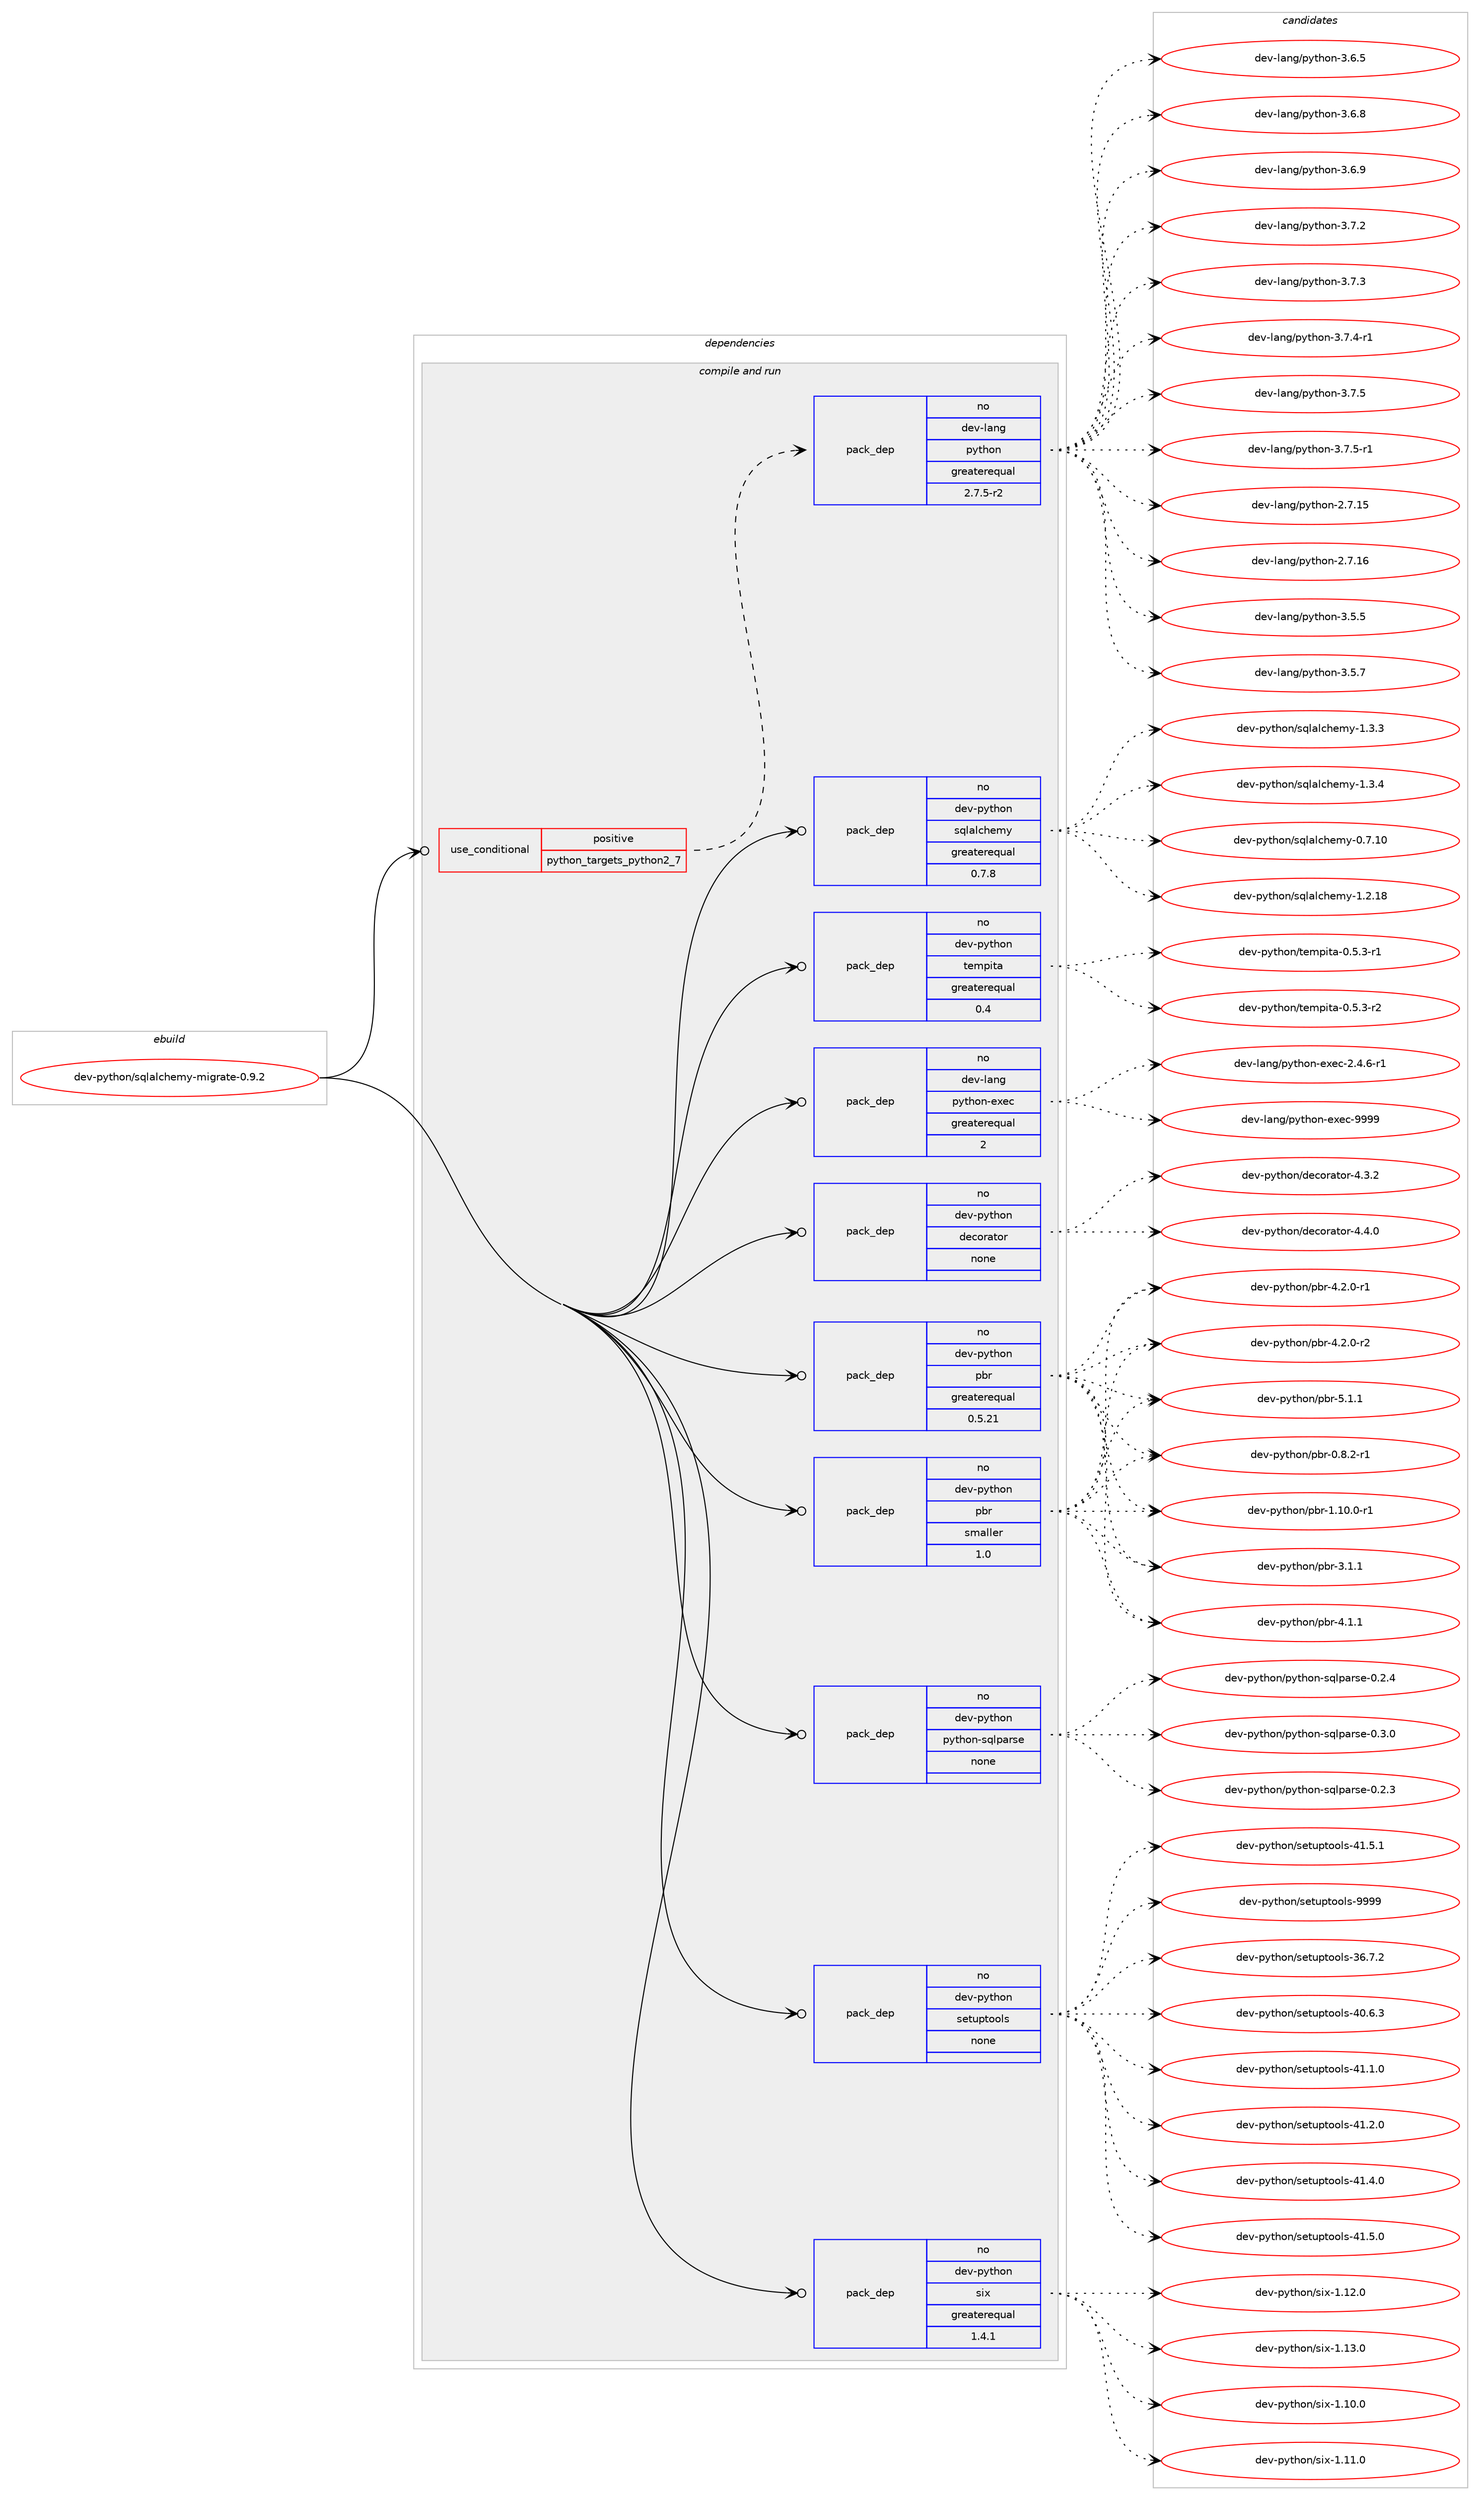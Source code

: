 digraph prolog {

# *************
# Graph options
# *************

newrank=true;
concentrate=true;
compound=true;
graph [rankdir=LR,fontname=Helvetica,fontsize=10,ranksep=1.5];#, ranksep=2.5, nodesep=0.2];
edge  [arrowhead=vee];
node  [fontname=Helvetica,fontsize=10];

# **********
# The ebuild
# **********

subgraph cluster_leftcol {
color=gray;
rank=same;
label=<<i>ebuild</i>>;
id [label="dev-python/sqlalchemy-migrate-0.9.2", color=red, width=4, href="../dev-python/sqlalchemy-migrate-0.9.2.svg"];
}

# ****************
# The dependencies
# ****************

subgraph cluster_midcol {
color=gray;
label=<<i>dependencies</i>>;
subgraph cluster_compile {
fillcolor="#eeeeee";
style=filled;
label=<<i>compile</i>>;
}
subgraph cluster_compileandrun {
fillcolor="#eeeeee";
style=filled;
label=<<i>compile and run</i>>;
subgraph cond149900 {
dependency638988 [label=<<TABLE BORDER="0" CELLBORDER="1" CELLSPACING="0" CELLPADDING="4"><TR><TD ROWSPAN="3" CELLPADDING="10">use_conditional</TD></TR><TR><TD>positive</TD></TR><TR><TD>python_targets_python2_7</TD></TR></TABLE>>, shape=none, color=red];
subgraph pack477207 {
dependency638989 [label=<<TABLE BORDER="0" CELLBORDER="1" CELLSPACING="0" CELLPADDING="4" WIDTH="220"><TR><TD ROWSPAN="6" CELLPADDING="30">pack_dep</TD></TR><TR><TD WIDTH="110">no</TD></TR><TR><TD>dev-lang</TD></TR><TR><TD>python</TD></TR><TR><TD>greaterequal</TD></TR><TR><TD>2.7.5-r2</TD></TR></TABLE>>, shape=none, color=blue];
}
dependency638988:e -> dependency638989:w [weight=20,style="dashed",arrowhead="vee"];
}
id:e -> dependency638988:w [weight=20,style="solid",arrowhead="odotvee"];
subgraph pack477208 {
dependency638990 [label=<<TABLE BORDER="0" CELLBORDER="1" CELLSPACING="0" CELLPADDING="4" WIDTH="220"><TR><TD ROWSPAN="6" CELLPADDING="30">pack_dep</TD></TR><TR><TD WIDTH="110">no</TD></TR><TR><TD>dev-lang</TD></TR><TR><TD>python-exec</TD></TR><TR><TD>greaterequal</TD></TR><TR><TD>2</TD></TR></TABLE>>, shape=none, color=blue];
}
id:e -> dependency638990:w [weight=20,style="solid",arrowhead="odotvee"];
subgraph pack477209 {
dependency638991 [label=<<TABLE BORDER="0" CELLBORDER="1" CELLSPACING="0" CELLPADDING="4" WIDTH="220"><TR><TD ROWSPAN="6" CELLPADDING="30">pack_dep</TD></TR><TR><TD WIDTH="110">no</TD></TR><TR><TD>dev-python</TD></TR><TR><TD>decorator</TD></TR><TR><TD>none</TD></TR><TR><TD></TD></TR></TABLE>>, shape=none, color=blue];
}
id:e -> dependency638991:w [weight=20,style="solid",arrowhead="odotvee"];
subgraph pack477210 {
dependency638992 [label=<<TABLE BORDER="0" CELLBORDER="1" CELLSPACING="0" CELLPADDING="4" WIDTH="220"><TR><TD ROWSPAN="6" CELLPADDING="30">pack_dep</TD></TR><TR><TD WIDTH="110">no</TD></TR><TR><TD>dev-python</TD></TR><TR><TD>pbr</TD></TR><TR><TD>greaterequal</TD></TR><TR><TD>0.5.21</TD></TR></TABLE>>, shape=none, color=blue];
}
id:e -> dependency638992:w [weight=20,style="solid",arrowhead="odotvee"];
subgraph pack477211 {
dependency638993 [label=<<TABLE BORDER="0" CELLBORDER="1" CELLSPACING="0" CELLPADDING="4" WIDTH="220"><TR><TD ROWSPAN="6" CELLPADDING="30">pack_dep</TD></TR><TR><TD WIDTH="110">no</TD></TR><TR><TD>dev-python</TD></TR><TR><TD>pbr</TD></TR><TR><TD>smaller</TD></TR><TR><TD>1.0</TD></TR></TABLE>>, shape=none, color=blue];
}
id:e -> dependency638993:w [weight=20,style="solid",arrowhead="odotvee"];
subgraph pack477212 {
dependency638994 [label=<<TABLE BORDER="0" CELLBORDER="1" CELLSPACING="0" CELLPADDING="4" WIDTH="220"><TR><TD ROWSPAN="6" CELLPADDING="30">pack_dep</TD></TR><TR><TD WIDTH="110">no</TD></TR><TR><TD>dev-python</TD></TR><TR><TD>python-sqlparse</TD></TR><TR><TD>none</TD></TR><TR><TD></TD></TR></TABLE>>, shape=none, color=blue];
}
id:e -> dependency638994:w [weight=20,style="solid",arrowhead="odotvee"];
subgraph pack477213 {
dependency638995 [label=<<TABLE BORDER="0" CELLBORDER="1" CELLSPACING="0" CELLPADDING="4" WIDTH="220"><TR><TD ROWSPAN="6" CELLPADDING="30">pack_dep</TD></TR><TR><TD WIDTH="110">no</TD></TR><TR><TD>dev-python</TD></TR><TR><TD>setuptools</TD></TR><TR><TD>none</TD></TR><TR><TD></TD></TR></TABLE>>, shape=none, color=blue];
}
id:e -> dependency638995:w [weight=20,style="solid",arrowhead="odotvee"];
subgraph pack477214 {
dependency638996 [label=<<TABLE BORDER="0" CELLBORDER="1" CELLSPACING="0" CELLPADDING="4" WIDTH="220"><TR><TD ROWSPAN="6" CELLPADDING="30">pack_dep</TD></TR><TR><TD WIDTH="110">no</TD></TR><TR><TD>dev-python</TD></TR><TR><TD>six</TD></TR><TR><TD>greaterequal</TD></TR><TR><TD>1.4.1</TD></TR></TABLE>>, shape=none, color=blue];
}
id:e -> dependency638996:w [weight=20,style="solid",arrowhead="odotvee"];
subgraph pack477215 {
dependency638997 [label=<<TABLE BORDER="0" CELLBORDER="1" CELLSPACING="0" CELLPADDING="4" WIDTH="220"><TR><TD ROWSPAN="6" CELLPADDING="30">pack_dep</TD></TR><TR><TD WIDTH="110">no</TD></TR><TR><TD>dev-python</TD></TR><TR><TD>sqlalchemy</TD></TR><TR><TD>greaterequal</TD></TR><TR><TD>0.7.8</TD></TR></TABLE>>, shape=none, color=blue];
}
id:e -> dependency638997:w [weight=20,style="solid",arrowhead="odotvee"];
subgraph pack477216 {
dependency638998 [label=<<TABLE BORDER="0" CELLBORDER="1" CELLSPACING="0" CELLPADDING="4" WIDTH="220"><TR><TD ROWSPAN="6" CELLPADDING="30">pack_dep</TD></TR><TR><TD WIDTH="110">no</TD></TR><TR><TD>dev-python</TD></TR><TR><TD>tempita</TD></TR><TR><TD>greaterequal</TD></TR><TR><TD>0.4</TD></TR></TABLE>>, shape=none, color=blue];
}
id:e -> dependency638998:w [weight=20,style="solid",arrowhead="odotvee"];
}
subgraph cluster_run {
fillcolor="#eeeeee";
style=filled;
label=<<i>run</i>>;
}
}

# **************
# The candidates
# **************

subgraph cluster_choices {
rank=same;
color=gray;
label=<<i>candidates</i>>;

subgraph choice477207 {
color=black;
nodesep=1;
choice10010111845108971101034711212111610411111045504655464953 [label="dev-lang/python-2.7.15", color=red, width=4,href="../dev-lang/python-2.7.15.svg"];
choice10010111845108971101034711212111610411111045504655464954 [label="dev-lang/python-2.7.16", color=red, width=4,href="../dev-lang/python-2.7.16.svg"];
choice100101118451089711010347112121116104111110455146534653 [label="dev-lang/python-3.5.5", color=red, width=4,href="../dev-lang/python-3.5.5.svg"];
choice100101118451089711010347112121116104111110455146534655 [label="dev-lang/python-3.5.7", color=red, width=4,href="../dev-lang/python-3.5.7.svg"];
choice100101118451089711010347112121116104111110455146544653 [label="dev-lang/python-3.6.5", color=red, width=4,href="../dev-lang/python-3.6.5.svg"];
choice100101118451089711010347112121116104111110455146544656 [label="dev-lang/python-3.6.8", color=red, width=4,href="../dev-lang/python-3.6.8.svg"];
choice100101118451089711010347112121116104111110455146544657 [label="dev-lang/python-3.6.9", color=red, width=4,href="../dev-lang/python-3.6.9.svg"];
choice100101118451089711010347112121116104111110455146554650 [label="dev-lang/python-3.7.2", color=red, width=4,href="../dev-lang/python-3.7.2.svg"];
choice100101118451089711010347112121116104111110455146554651 [label="dev-lang/python-3.7.3", color=red, width=4,href="../dev-lang/python-3.7.3.svg"];
choice1001011184510897110103471121211161041111104551465546524511449 [label="dev-lang/python-3.7.4-r1", color=red, width=4,href="../dev-lang/python-3.7.4-r1.svg"];
choice100101118451089711010347112121116104111110455146554653 [label="dev-lang/python-3.7.5", color=red, width=4,href="../dev-lang/python-3.7.5.svg"];
choice1001011184510897110103471121211161041111104551465546534511449 [label="dev-lang/python-3.7.5-r1", color=red, width=4,href="../dev-lang/python-3.7.5-r1.svg"];
dependency638989:e -> choice10010111845108971101034711212111610411111045504655464953:w [style=dotted,weight="100"];
dependency638989:e -> choice10010111845108971101034711212111610411111045504655464954:w [style=dotted,weight="100"];
dependency638989:e -> choice100101118451089711010347112121116104111110455146534653:w [style=dotted,weight="100"];
dependency638989:e -> choice100101118451089711010347112121116104111110455146534655:w [style=dotted,weight="100"];
dependency638989:e -> choice100101118451089711010347112121116104111110455146544653:w [style=dotted,weight="100"];
dependency638989:e -> choice100101118451089711010347112121116104111110455146544656:w [style=dotted,weight="100"];
dependency638989:e -> choice100101118451089711010347112121116104111110455146544657:w [style=dotted,weight="100"];
dependency638989:e -> choice100101118451089711010347112121116104111110455146554650:w [style=dotted,weight="100"];
dependency638989:e -> choice100101118451089711010347112121116104111110455146554651:w [style=dotted,weight="100"];
dependency638989:e -> choice1001011184510897110103471121211161041111104551465546524511449:w [style=dotted,weight="100"];
dependency638989:e -> choice100101118451089711010347112121116104111110455146554653:w [style=dotted,weight="100"];
dependency638989:e -> choice1001011184510897110103471121211161041111104551465546534511449:w [style=dotted,weight="100"];
}
subgraph choice477208 {
color=black;
nodesep=1;
choice10010111845108971101034711212111610411111045101120101994550465246544511449 [label="dev-lang/python-exec-2.4.6-r1", color=red, width=4,href="../dev-lang/python-exec-2.4.6-r1.svg"];
choice10010111845108971101034711212111610411111045101120101994557575757 [label="dev-lang/python-exec-9999", color=red, width=4,href="../dev-lang/python-exec-9999.svg"];
dependency638990:e -> choice10010111845108971101034711212111610411111045101120101994550465246544511449:w [style=dotted,weight="100"];
dependency638990:e -> choice10010111845108971101034711212111610411111045101120101994557575757:w [style=dotted,weight="100"];
}
subgraph choice477209 {
color=black;
nodesep=1;
choice10010111845112121116104111110471001019911111497116111114455246514650 [label="dev-python/decorator-4.3.2", color=red, width=4,href="../dev-python/decorator-4.3.2.svg"];
choice10010111845112121116104111110471001019911111497116111114455246524648 [label="dev-python/decorator-4.4.0", color=red, width=4,href="../dev-python/decorator-4.4.0.svg"];
dependency638991:e -> choice10010111845112121116104111110471001019911111497116111114455246514650:w [style=dotted,weight="100"];
dependency638991:e -> choice10010111845112121116104111110471001019911111497116111114455246524648:w [style=dotted,weight="100"];
}
subgraph choice477210 {
color=black;
nodesep=1;
choice1001011184511212111610411111047112981144548465646504511449 [label="dev-python/pbr-0.8.2-r1", color=red, width=4,href="../dev-python/pbr-0.8.2-r1.svg"];
choice100101118451121211161041111104711298114454946494846484511449 [label="dev-python/pbr-1.10.0-r1", color=red, width=4,href="../dev-python/pbr-1.10.0-r1.svg"];
choice100101118451121211161041111104711298114455146494649 [label="dev-python/pbr-3.1.1", color=red, width=4,href="../dev-python/pbr-3.1.1.svg"];
choice100101118451121211161041111104711298114455246494649 [label="dev-python/pbr-4.1.1", color=red, width=4,href="../dev-python/pbr-4.1.1.svg"];
choice1001011184511212111610411111047112981144552465046484511449 [label="dev-python/pbr-4.2.0-r1", color=red, width=4,href="../dev-python/pbr-4.2.0-r1.svg"];
choice1001011184511212111610411111047112981144552465046484511450 [label="dev-python/pbr-4.2.0-r2", color=red, width=4,href="../dev-python/pbr-4.2.0-r2.svg"];
choice100101118451121211161041111104711298114455346494649 [label="dev-python/pbr-5.1.1", color=red, width=4,href="../dev-python/pbr-5.1.1.svg"];
dependency638992:e -> choice1001011184511212111610411111047112981144548465646504511449:w [style=dotted,weight="100"];
dependency638992:e -> choice100101118451121211161041111104711298114454946494846484511449:w [style=dotted,weight="100"];
dependency638992:e -> choice100101118451121211161041111104711298114455146494649:w [style=dotted,weight="100"];
dependency638992:e -> choice100101118451121211161041111104711298114455246494649:w [style=dotted,weight="100"];
dependency638992:e -> choice1001011184511212111610411111047112981144552465046484511449:w [style=dotted,weight="100"];
dependency638992:e -> choice1001011184511212111610411111047112981144552465046484511450:w [style=dotted,weight="100"];
dependency638992:e -> choice100101118451121211161041111104711298114455346494649:w [style=dotted,weight="100"];
}
subgraph choice477211 {
color=black;
nodesep=1;
choice1001011184511212111610411111047112981144548465646504511449 [label="dev-python/pbr-0.8.2-r1", color=red, width=4,href="../dev-python/pbr-0.8.2-r1.svg"];
choice100101118451121211161041111104711298114454946494846484511449 [label="dev-python/pbr-1.10.0-r1", color=red, width=4,href="../dev-python/pbr-1.10.0-r1.svg"];
choice100101118451121211161041111104711298114455146494649 [label="dev-python/pbr-3.1.1", color=red, width=4,href="../dev-python/pbr-3.1.1.svg"];
choice100101118451121211161041111104711298114455246494649 [label="dev-python/pbr-4.1.1", color=red, width=4,href="../dev-python/pbr-4.1.1.svg"];
choice1001011184511212111610411111047112981144552465046484511449 [label="dev-python/pbr-4.2.0-r1", color=red, width=4,href="../dev-python/pbr-4.2.0-r1.svg"];
choice1001011184511212111610411111047112981144552465046484511450 [label="dev-python/pbr-4.2.0-r2", color=red, width=4,href="../dev-python/pbr-4.2.0-r2.svg"];
choice100101118451121211161041111104711298114455346494649 [label="dev-python/pbr-5.1.1", color=red, width=4,href="../dev-python/pbr-5.1.1.svg"];
dependency638993:e -> choice1001011184511212111610411111047112981144548465646504511449:w [style=dotted,weight="100"];
dependency638993:e -> choice100101118451121211161041111104711298114454946494846484511449:w [style=dotted,weight="100"];
dependency638993:e -> choice100101118451121211161041111104711298114455146494649:w [style=dotted,weight="100"];
dependency638993:e -> choice100101118451121211161041111104711298114455246494649:w [style=dotted,weight="100"];
dependency638993:e -> choice1001011184511212111610411111047112981144552465046484511449:w [style=dotted,weight="100"];
dependency638993:e -> choice1001011184511212111610411111047112981144552465046484511450:w [style=dotted,weight="100"];
dependency638993:e -> choice100101118451121211161041111104711298114455346494649:w [style=dotted,weight="100"];
}
subgraph choice477212 {
color=black;
nodesep=1;
choice10010111845112121116104111110471121211161041111104511511310811297114115101454846504651 [label="dev-python/python-sqlparse-0.2.3", color=red, width=4,href="../dev-python/python-sqlparse-0.2.3.svg"];
choice10010111845112121116104111110471121211161041111104511511310811297114115101454846504652 [label="dev-python/python-sqlparse-0.2.4", color=red, width=4,href="../dev-python/python-sqlparse-0.2.4.svg"];
choice10010111845112121116104111110471121211161041111104511511310811297114115101454846514648 [label="dev-python/python-sqlparse-0.3.0", color=red, width=4,href="../dev-python/python-sqlparse-0.3.0.svg"];
dependency638994:e -> choice10010111845112121116104111110471121211161041111104511511310811297114115101454846504651:w [style=dotted,weight="100"];
dependency638994:e -> choice10010111845112121116104111110471121211161041111104511511310811297114115101454846504652:w [style=dotted,weight="100"];
dependency638994:e -> choice10010111845112121116104111110471121211161041111104511511310811297114115101454846514648:w [style=dotted,weight="100"];
}
subgraph choice477213 {
color=black;
nodesep=1;
choice100101118451121211161041111104711510111611711211611111110811545515446554650 [label="dev-python/setuptools-36.7.2", color=red, width=4,href="../dev-python/setuptools-36.7.2.svg"];
choice100101118451121211161041111104711510111611711211611111110811545524846544651 [label="dev-python/setuptools-40.6.3", color=red, width=4,href="../dev-python/setuptools-40.6.3.svg"];
choice100101118451121211161041111104711510111611711211611111110811545524946494648 [label="dev-python/setuptools-41.1.0", color=red, width=4,href="../dev-python/setuptools-41.1.0.svg"];
choice100101118451121211161041111104711510111611711211611111110811545524946504648 [label="dev-python/setuptools-41.2.0", color=red, width=4,href="../dev-python/setuptools-41.2.0.svg"];
choice100101118451121211161041111104711510111611711211611111110811545524946524648 [label="dev-python/setuptools-41.4.0", color=red, width=4,href="../dev-python/setuptools-41.4.0.svg"];
choice100101118451121211161041111104711510111611711211611111110811545524946534648 [label="dev-python/setuptools-41.5.0", color=red, width=4,href="../dev-python/setuptools-41.5.0.svg"];
choice100101118451121211161041111104711510111611711211611111110811545524946534649 [label="dev-python/setuptools-41.5.1", color=red, width=4,href="../dev-python/setuptools-41.5.1.svg"];
choice10010111845112121116104111110471151011161171121161111111081154557575757 [label="dev-python/setuptools-9999", color=red, width=4,href="../dev-python/setuptools-9999.svg"];
dependency638995:e -> choice100101118451121211161041111104711510111611711211611111110811545515446554650:w [style=dotted,weight="100"];
dependency638995:e -> choice100101118451121211161041111104711510111611711211611111110811545524846544651:w [style=dotted,weight="100"];
dependency638995:e -> choice100101118451121211161041111104711510111611711211611111110811545524946494648:w [style=dotted,weight="100"];
dependency638995:e -> choice100101118451121211161041111104711510111611711211611111110811545524946504648:w [style=dotted,weight="100"];
dependency638995:e -> choice100101118451121211161041111104711510111611711211611111110811545524946524648:w [style=dotted,weight="100"];
dependency638995:e -> choice100101118451121211161041111104711510111611711211611111110811545524946534648:w [style=dotted,weight="100"];
dependency638995:e -> choice100101118451121211161041111104711510111611711211611111110811545524946534649:w [style=dotted,weight="100"];
dependency638995:e -> choice10010111845112121116104111110471151011161171121161111111081154557575757:w [style=dotted,weight="100"];
}
subgraph choice477214 {
color=black;
nodesep=1;
choice100101118451121211161041111104711510512045494649484648 [label="dev-python/six-1.10.0", color=red, width=4,href="../dev-python/six-1.10.0.svg"];
choice100101118451121211161041111104711510512045494649494648 [label="dev-python/six-1.11.0", color=red, width=4,href="../dev-python/six-1.11.0.svg"];
choice100101118451121211161041111104711510512045494649504648 [label="dev-python/six-1.12.0", color=red, width=4,href="../dev-python/six-1.12.0.svg"];
choice100101118451121211161041111104711510512045494649514648 [label="dev-python/six-1.13.0", color=red, width=4,href="../dev-python/six-1.13.0.svg"];
dependency638996:e -> choice100101118451121211161041111104711510512045494649484648:w [style=dotted,weight="100"];
dependency638996:e -> choice100101118451121211161041111104711510512045494649494648:w [style=dotted,weight="100"];
dependency638996:e -> choice100101118451121211161041111104711510512045494649504648:w [style=dotted,weight="100"];
dependency638996:e -> choice100101118451121211161041111104711510512045494649514648:w [style=dotted,weight="100"];
}
subgraph choice477215 {
color=black;
nodesep=1;
choice1001011184511212111610411111047115113108971089910410110912145484655464948 [label="dev-python/sqlalchemy-0.7.10", color=red, width=4,href="../dev-python/sqlalchemy-0.7.10.svg"];
choice1001011184511212111610411111047115113108971089910410110912145494650464956 [label="dev-python/sqlalchemy-1.2.18", color=red, width=4,href="../dev-python/sqlalchemy-1.2.18.svg"];
choice10010111845112121116104111110471151131089710899104101109121454946514651 [label="dev-python/sqlalchemy-1.3.3", color=red, width=4,href="../dev-python/sqlalchemy-1.3.3.svg"];
choice10010111845112121116104111110471151131089710899104101109121454946514652 [label="dev-python/sqlalchemy-1.3.4", color=red, width=4,href="../dev-python/sqlalchemy-1.3.4.svg"];
dependency638997:e -> choice1001011184511212111610411111047115113108971089910410110912145484655464948:w [style=dotted,weight="100"];
dependency638997:e -> choice1001011184511212111610411111047115113108971089910410110912145494650464956:w [style=dotted,weight="100"];
dependency638997:e -> choice10010111845112121116104111110471151131089710899104101109121454946514651:w [style=dotted,weight="100"];
dependency638997:e -> choice10010111845112121116104111110471151131089710899104101109121454946514652:w [style=dotted,weight="100"];
}
subgraph choice477216 {
color=black;
nodesep=1;
choice1001011184511212111610411111047116101109112105116974548465346514511449 [label="dev-python/tempita-0.5.3-r1", color=red, width=4,href="../dev-python/tempita-0.5.3-r1.svg"];
choice1001011184511212111610411111047116101109112105116974548465346514511450 [label="dev-python/tempita-0.5.3-r2", color=red, width=4,href="../dev-python/tempita-0.5.3-r2.svg"];
dependency638998:e -> choice1001011184511212111610411111047116101109112105116974548465346514511449:w [style=dotted,weight="100"];
dependency638998:e -> choice1001011184511212111610411111047116101109112105116974548465346514511450:w [style=dotted,weight="100"];
}
}

}
